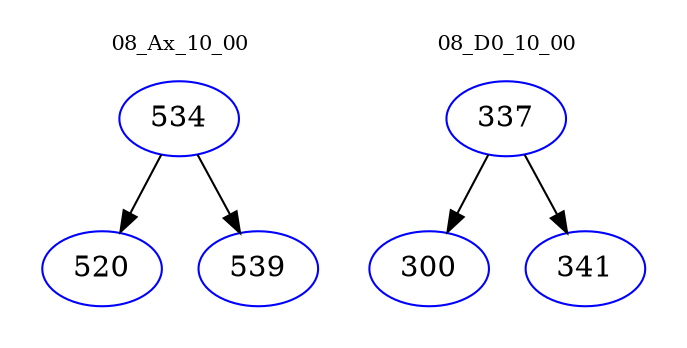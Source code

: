 digraph{
subgraph cluster_0 {
color = white
label = "08_Ax_10_00";
fontsize=10;
T0_534 [label="534", color="blue"]
T0_534 -> T0_520 [color="black"]
T0_520 [label="520", color="blue"]
T0_534 -> T0_539 [color="black"]
T0_539 [label="539", color="blue"]
}
subgraph cluster_1 {
color = white
label = "08_D0_10_00";
fontsize=10;
T1_337 [label="337", color="blue"]
T1_337 -> T1_300 [color="black"]
T1_300 [label="300", color="blue"]
T1_337 -> T1_341 [color="black"]
T1_341 [label="341", color="blue"]
}
}
